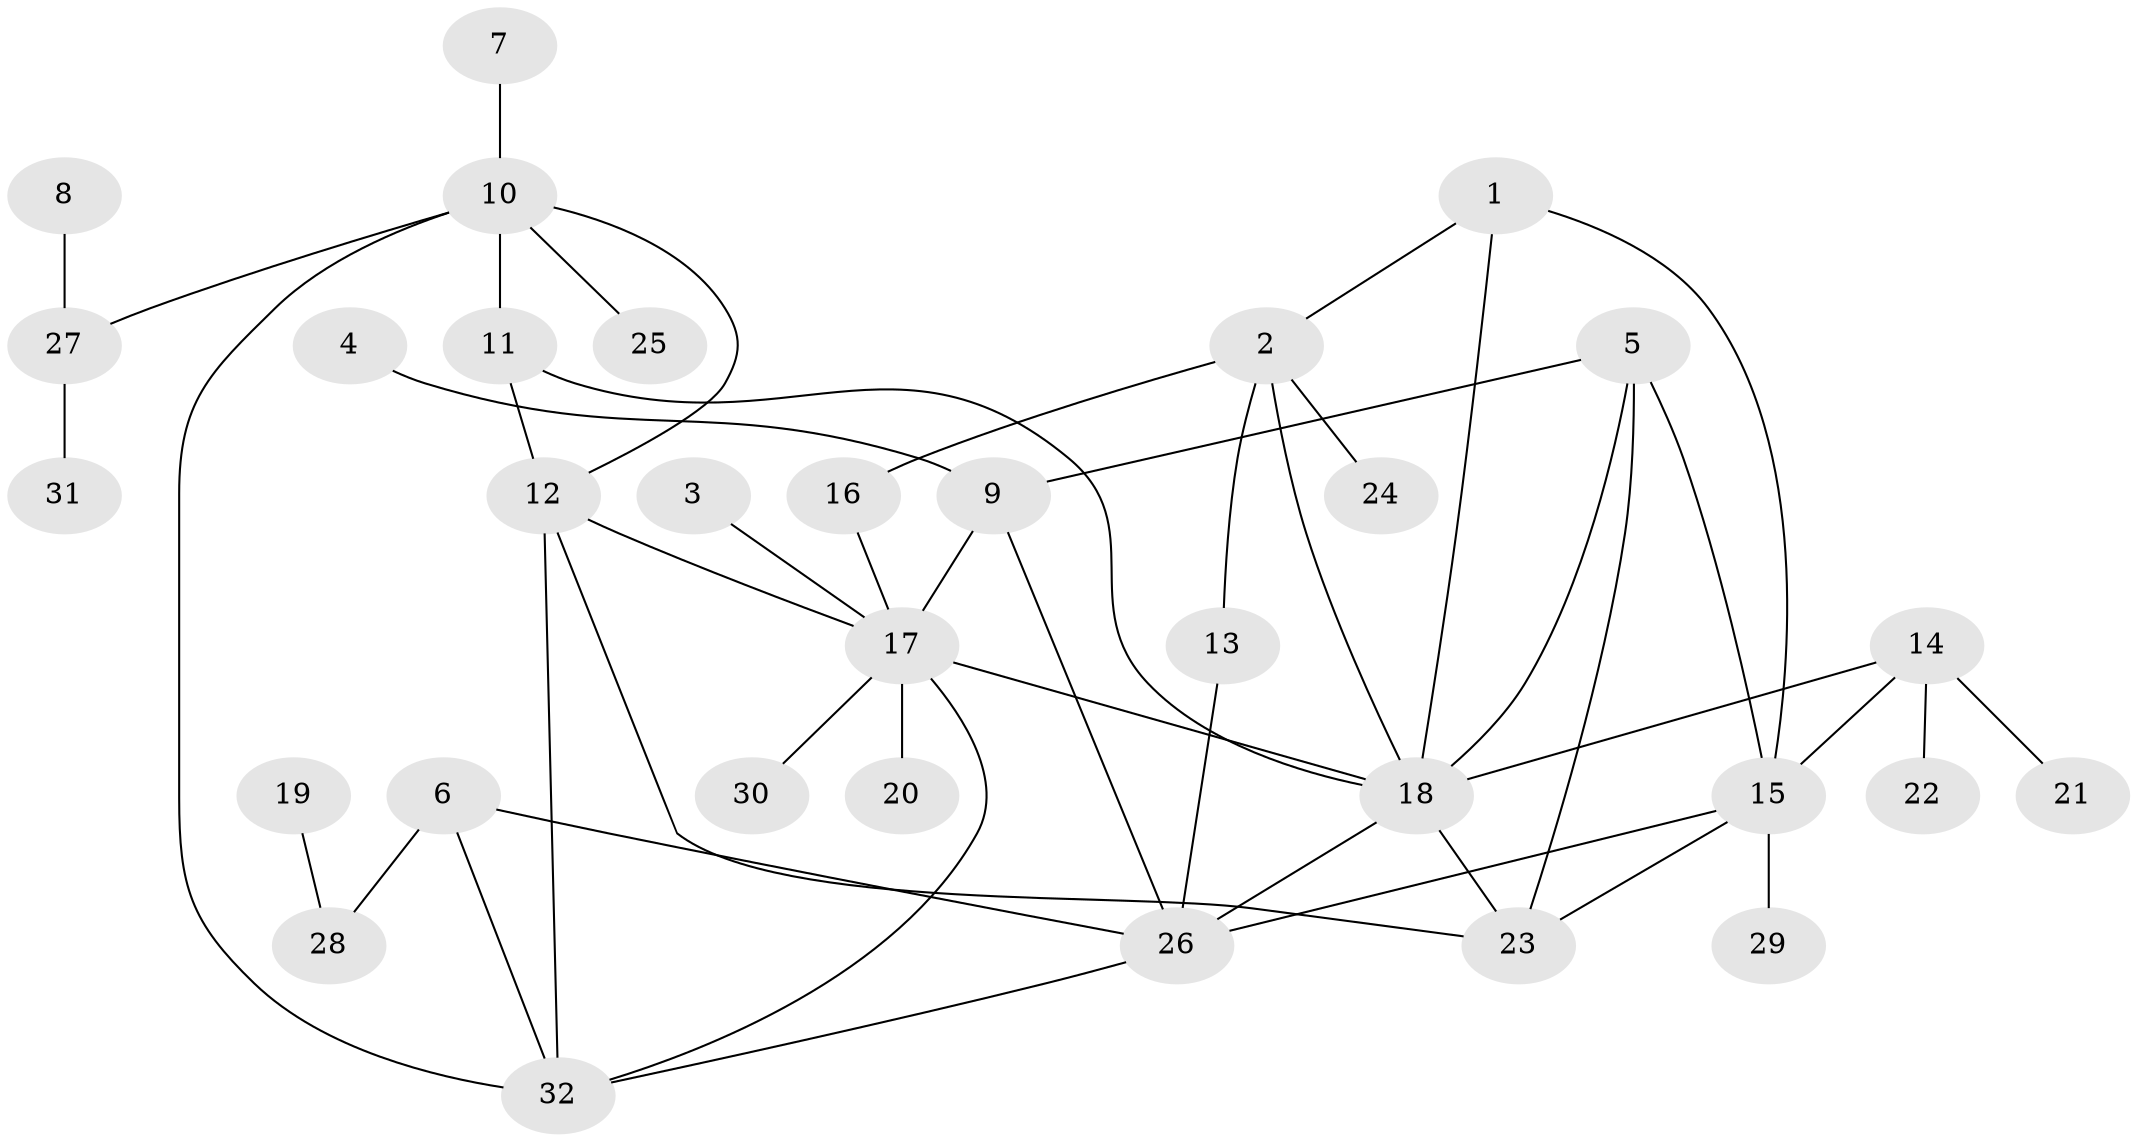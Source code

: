 // original degree distribution, {4: 0.06349206349206349, 8: 0.031746031746031744, 5: 0.07936507936507936, 3: 0.07936507936507936, 6: 0.015873015873015872, 10: 0.015873015873015872, 11: 0.015873015873015872, 7: 0.015873015873015872, 2: 0.1746031746031746, 1: 0.5079365079365079}
// Generated by graph-tools (version 1.1) at 2025/02/03/09/25 03:02:40]
// undirected, 32 vertices, 48 edges
graph export_dot {
graph [start="1"]
  node [color=gray90,style=filled];
  1;
  2;
  3;
  4;
  5;
  6;
  7;
  8;
  9;
  10;
  11;
  12;
  13;
  14;
  15;
  16;
  17;
  18;
  19;
  20;
  21;
  22;
  23;
  24;
  25;
  26;
  27;
  28;
  29;
  30;
  31;
  32;
  1 -- 2 [weight=1.0];
  1 -- 15 [weight=1.0];
  1 -- 18 [weight=1.0];
  2 -- 13 [weight=1.0];
  2 -- 16 [weight=1.0];
  2 -- 18 [weight=1.0];
  2 -- 24 [weight=1.0];
  3 -- 17 [weight=1.0];
  4 -- 9 [weight=1.0];
  5 -- 9 [weight=1.0];
  5 -- 15 [weight=1.0];
  5 -- 18 [weight=1.0];
  5 -- 23 [weight=1.0];
  6 -- 26 [weight=1.0];
  6 -- 28 [weight=1.0];
  6 -- 32 [weight=1.0];
  7 -- 10 [weight=1.0];
  8 -- 27 [weight=1.0];
  9 -- 17 [weight=2.0];
  9 -- 26 [weight=1.0];
  10 -- 11 [weight=1.0];
  10 -- 12 [weight=1.0];
  10 -- 25 [weight=1.0];
  10 -- 27 [weight=1.0];
  10 -- 32 [weight=1.0];
  11 -- 12 [weight=1.0];
  11 -- 18 [weight=1.0];
  12 -- 17 [weight=1.0];
  12 -- 23 [weight=1.0];
  12 -- 32 [weight=1.0];
  13 -- 26 [weight=1.0];
  14 -- 15 [weight=1.0];
  14 -- 18 [weight=1.0];
  14 -- 21 [weight=1.0];
  14 -- 22 [weight=1.0];
  15 -- 23 [weight=1.0];
  15 -- 26 [weight=1.0];
  15 -- 29 [weight=1.0];
  16 -- 17 [weight=1.0];
  17 -- 18 [weight=1.0];
  17 -- 20 [weight=1.0];
  17 -- 30 [weight=1.0];
  17 -- 32 [weight=1.0];
  18 -- 23 [weight=1.0];
  18 -- 26 [weight=1.0];
  19 -- 28 [weight=1.0];
  26 -- 32 [weight=1.0];
  27 -- 31 [weight=1.0];
}
